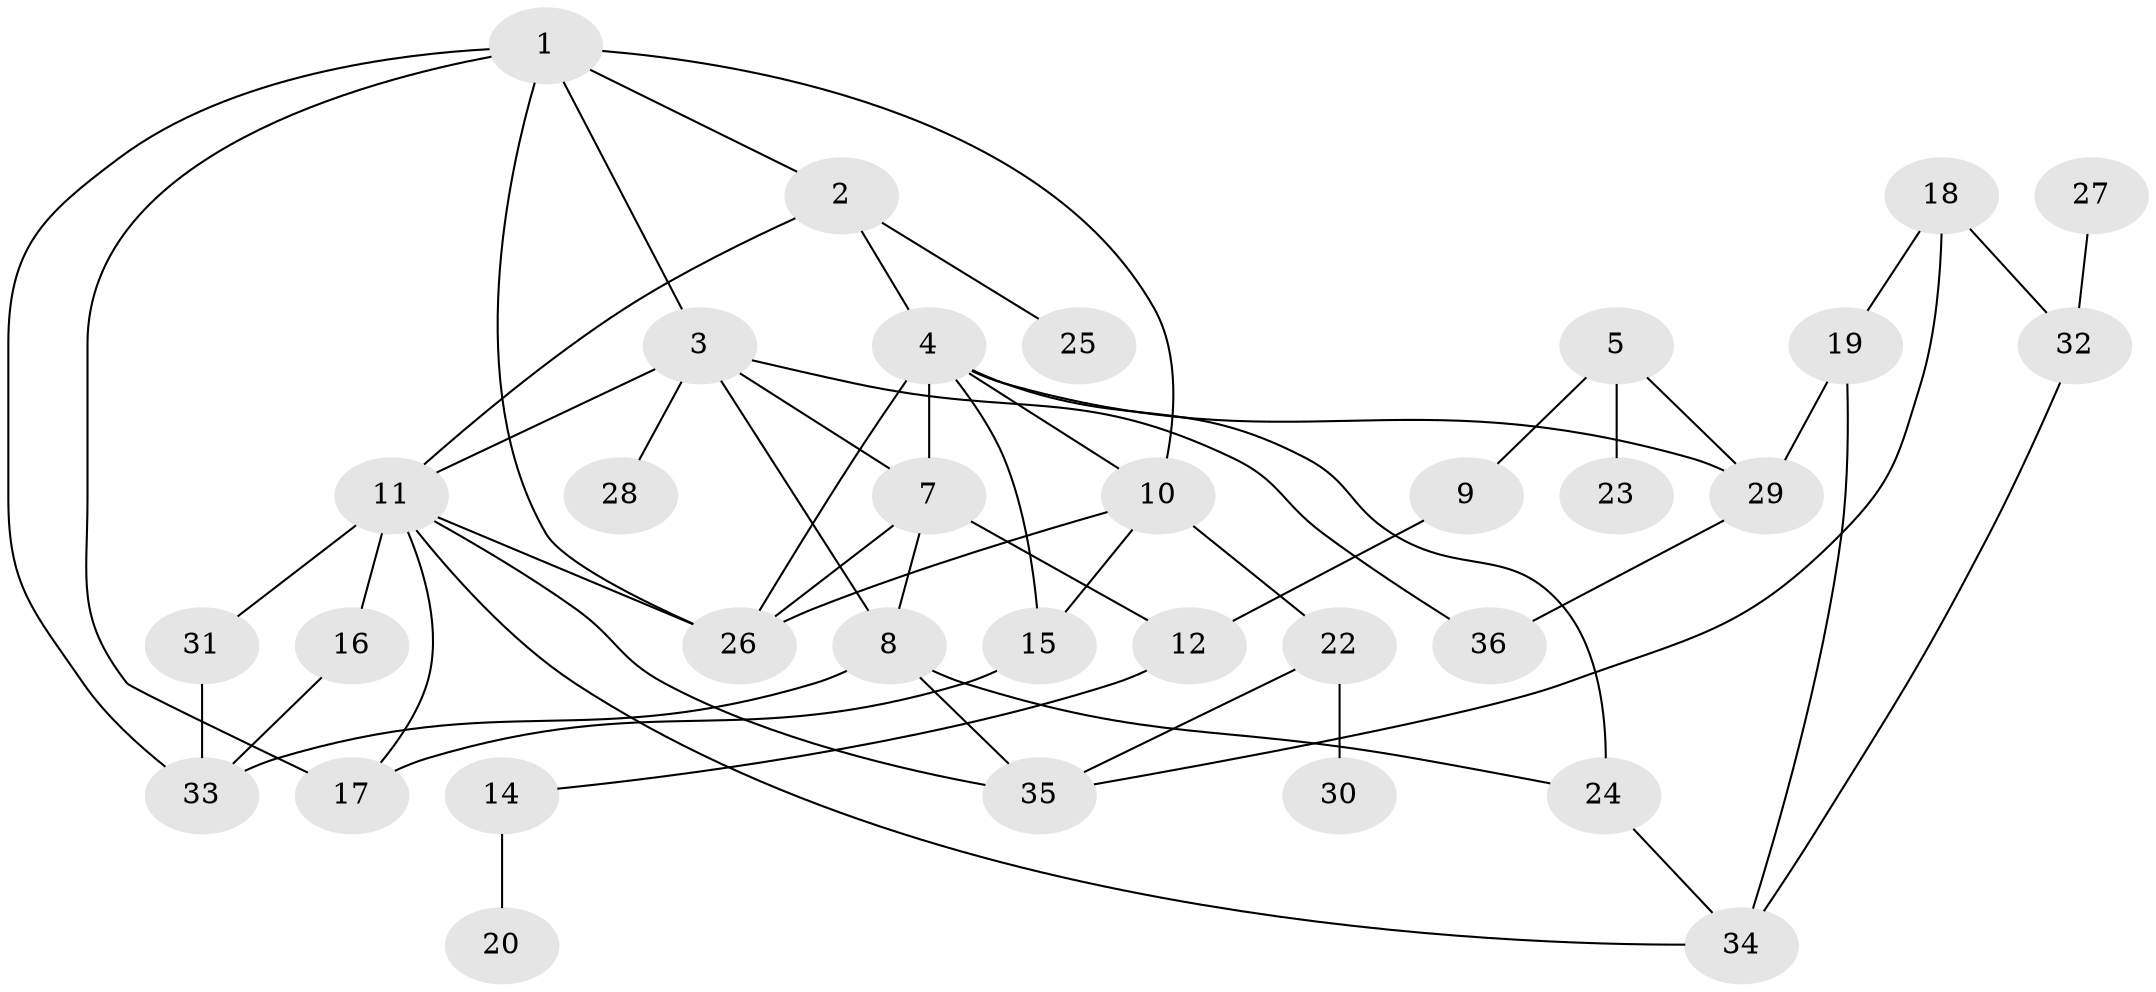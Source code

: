 // original degree distribution, {3: 0.22535211267605634, 4: 0.23943661971830985, 0: 0.04225352112676056, 5: 0.04225352112676056, 6: 0.014084507042253521, 2: 0.22535211267605634, 1: 0.2112676056338028}
// Generated by graph-tools (version 1.1) at 2025/33/03/09/25 02:33:38]
// undirected, 33 vertices, 55 edges
graph export_dot {
graph [start="1"]
  node [color=gray90,style=filled];
  1;
  2;
  3;
  4;
  5;
  7;
  8;
  9;
  10;
  11;
  12;
  14;
  15;
  16;
  17;
  18;
  19;
  20;
  22;
  23;
  24;
  25;
  26;
  27;
  28;
  29;
  30;
  31;
  32;
  33;
  34;
  35;
  36;
  1 -- 2 [weight=1.0];
  1 -- 3 [weight=1.0];
  1 -- 10 [weight=1.0];
  1 -- 17 [weight=1.0];
  1 -- 26 [weight=1.0];
  1 -- 33 [weight=1.0];
  2 -- 4 [weight=1.0];
  2 -- 11 [weight=1.0];
  2 -- 25 [weight=1.0];
  3 -- 7 [weight=1.0];
  3 -- 8 [weight=1.0];
  3 -- 11 [weight=1.0];
  3 -- 28 [weight=1.0];
  3 -- 36 [weight=1.0];
  4 -- 7 [weight=1.0];
  4 -- 10 [weight=2.0];
  4 -- 15 [weight=1.0];
  4 -- 24 [weight=1.0];
  4 -- 26 [weight=1.0];
  4 -- 29 [weight=1.0];
  5 -- 9 [weight=1.0];
  5 -- 23 [weight=1.0];
  5 -- 29 [weight=1.0];
  7 -- 8 [weight=1.0];
  7 -- 12 [weight=1.0];
  7 -- 26 [weight=1.0];
  8 -- 24 [weight=1.0];
  8 -- 33 [weight=1.0];
  8 -- 35 [weight=1.0];
  9 -- 12 [weight=1.0];
  10 -- 15 [weight=1.0];
  10 -- 22 [weight=1.0];
  10 -- 26 [weight=1.0];
  11 -- 16 [weight=2.0];
  11 -- 17 [weight=1.0];
  11 -- 26 [weight=2.0];
  11 -- 31 [weight=1.0];
  11 -- 34 [weight=1.0];
  11 -- 35 [weight=1.0];
  12 -- 14 [weight=1.0];
  14 -- 20 [weight=1.0];
  15 -- 17 [weight=1.0];
  16 -- 33 [weight=1.0];
  18 -- 19 [weight=1.0];
  18 -- 32 [weight=1.0];
  18 -- 35 [weight=1.0];
  19 -- 29 [weight=1.0];
  19 -- 34 [weight=1.0];
  22 -- 30 [weight=1.0];
  22 -- 35 [weight=1.0];
  24 -- 34 [weight=1.0];
  27 -- 32 [weight=1.0];
  29 -- 36 [weight=1.0];
  31 -- 33 [weight=1.0];
  32 -- 34 [weight=1.0];
}
